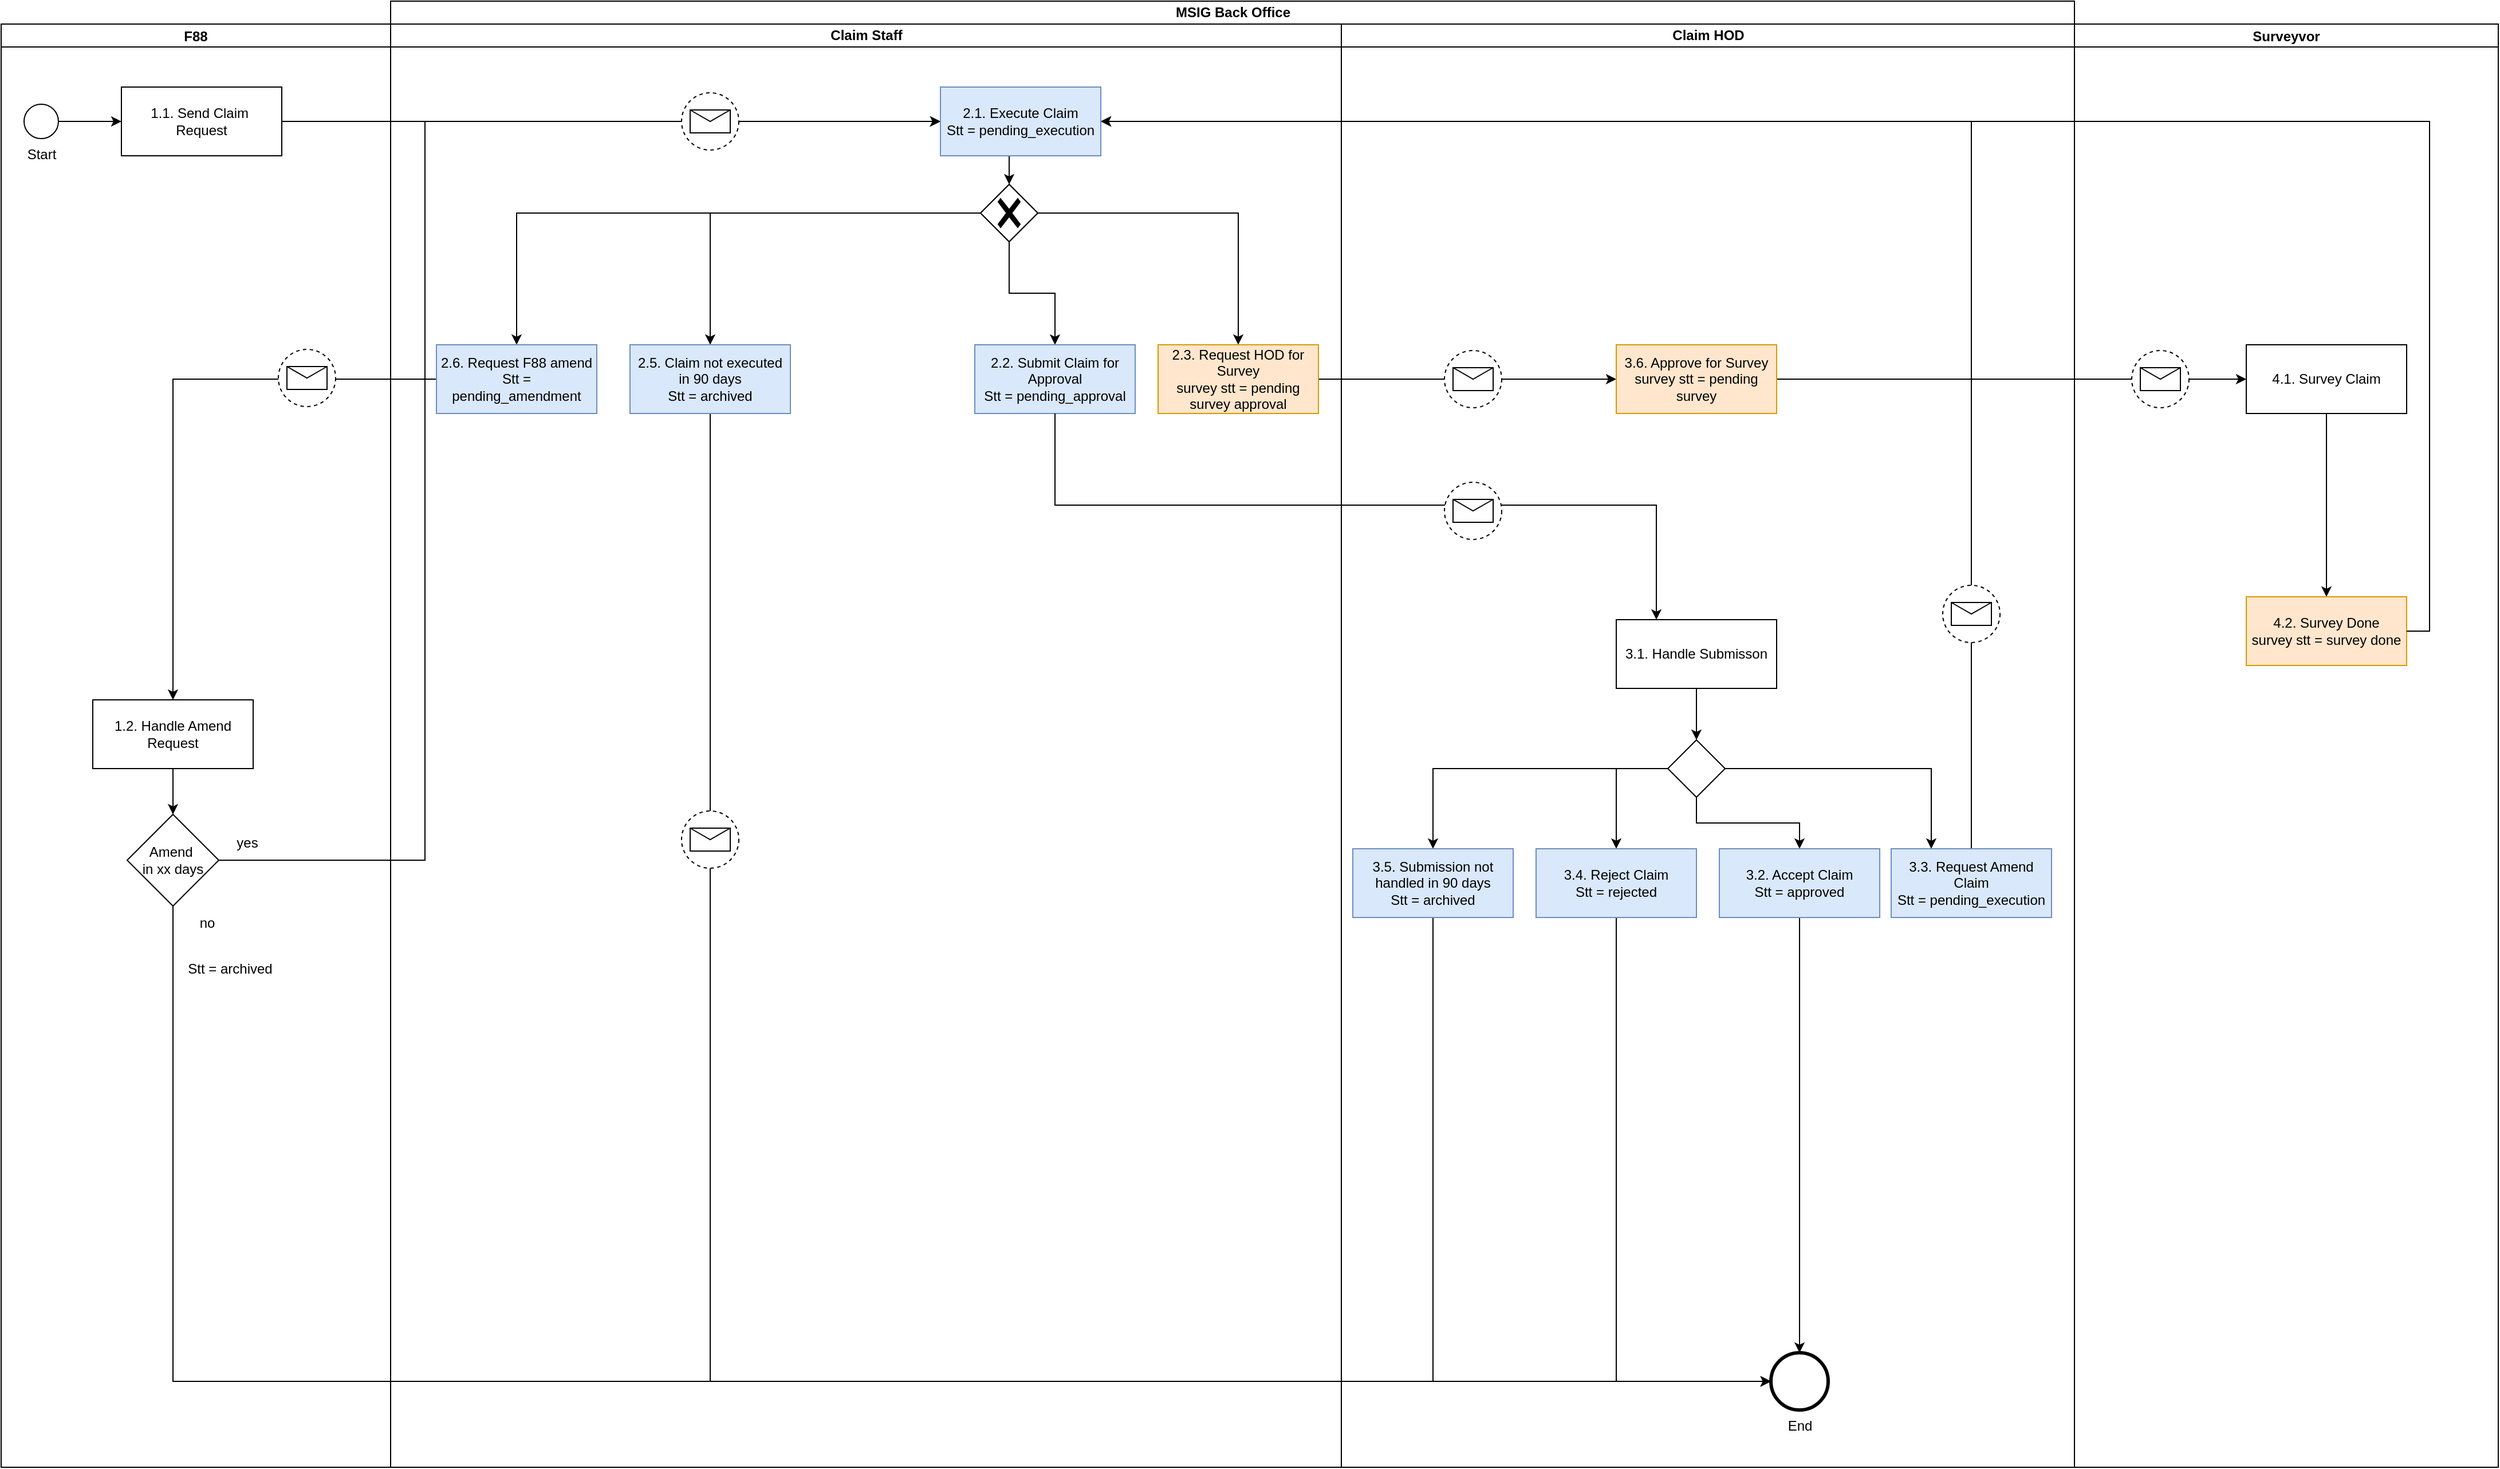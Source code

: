 <mxfile version="20.2.7" type="github">
  <diagram id="R6Ztq-pkOIHDjWPvj1B-" name="Page-1">
    <mxGraphModel dx="3157" dy="1287" grid="1" gridSize="10" guides="1" tooltips="1" connect="1" arrows="1" fold="1" page="1" pageScale="1" pageWidth="850" pageHeight="1100" math="0" shadow="0">
      <root>
        <mxCell id="0" />
        <mxCell id="1" parent="0" />
        <mxCell id="hxh1ybELKQ1JOoOZZdKr-49" style="edgeStyle=orthogonalEdgeStyle;rounded=0;orthogonalLoop=1;jettySize=auto;html=1;exitX=0;exitY=0.5;exitDx=0;exitDy=0;entryX=0.5;entryY=0;entryDx=0;entryDy=0;" parent="1" source="UT80NuvYPYnNm6YNi28m-108" target="UT80NuvYPYnNm6YNi28m-112" edge="1">
          <mxGeometry relative="1" as="geometry" />
        </mxCell>
        <mxCell id="UT80NuvYPYnNm6YNi28m-7" style="edgeStyle=orthogonalEdgeStyle;rounded=0;orthogonalLoop=1;jettySize=auto;html=1;exitX=1;exitY=0.5;exitDx=0;exitDy=0;entryX=0;entryY=0.5;entryDx=0;entryDy=0;" parent="1" source="UT80NuvYPYnNm6YNi28m-2" target="UT80NuvYPYnNm6YNi28m-6" edge="1">
          <mxGeometry relative="1" as="geometry" />
        </mxCell>
        <mxCell id="hxh1ybELKQ1JOoOZZdKr-23" style="edgeStyle=orthogonalEdgeStyle;rounded=0;orthogonalLoop=1;jettySize=auto;html=1;exitX=1;exitY=0.5;exitDx=0;exitDy=0;entryX=0;entryY=0.5;entryDx=0;entryDy=0;" parent="1" source="hxh1ybELKQ1JOoOZZdKr-21" target="UT80NuvYPYnNm6YNi28m-6" edge="1">
          <mxGeometry relative="1" as="geometry">
            <Array as="points">
              <mxPoint x="270" y="810" />
              <mxPoint x="270" y="165" />
            </Array>
          </mxGeometry>
        </mxCell>
        <mxCell id="hxh1ybELKQ1JOoOZZdKr-69" style="edgeStyle=orthogonalEdgeStyle;rounded=0;orthogonalLoop=1;jettySize=auto;html=1;exitX=1;exitY=0.5;exitDx=0;exitDy=0;entryX=0;entryY=0.5;entryDx=0;entryDy=0;" parent="1" source="UT80NuvYPYnNm6YNi28m-52" target="UT80NuvYPYnNm6YNi28m-73" edge="1">
          <mxGeometry relative="1" as="geometry" />
        </mxCell>
        <mxCell id="10-Q_BTeWXuV71ru6LAa-2" value="MSIG Back Office" style="swimlane;html=1;childLayout=stackLayout;resizeParent=1;resizeParentMax=0;startSize=20;" parent="1" vertex="1">
          <mxGeometry x="240" y="60" width="1470" height="1280" as="geometry">
            <mxRectangle x="240" y="60" width="70" height="30" as="alternateBounds" />
          </mxGeometry>
        </mxCell>
        <mxCell id="UT80NuvYPYnNm6YNi28m-56" style="edgeStyle=orthogonalEdgeStyle;rounded=0;orthogonalLoop=1;jettySize=auto;html=1;exitX=1;exitY=0.5;exitDx=0;exitDy=0;entryX=0;entryY=0.5;entryDx=0;entryDy=0;" parent="10-Q_BTeWXuV71ru6LAa-2" source="UT80NuvYPYnNm6YNi28m-26" target="UT80NuvYPYnNm6YNi28m-52" edge="1">
          <mxGeometry relative="1" as="geometry" />
        </mxCell>
        <mxCell id="hxh1ybELKQ1JOoOZZdKr-12" style="edgeStyle=orthogonalEdgeStyle;rounded=0;orthogonalLoop=1;jettySize=auto;html=1;exitX=0.5;exitY=0;exitDx=0;exitDy=0;entryX=1;entryY=0.5;entryDx=0;entryDy=0;" parent="10-Q_BTeWXuV71ru6LAa-2" source="hxh1ybELKQ1JOoOZZdKr-10" target="UT80NuvYPYnNm6YNi28m-6" edge="1">
          <mxGeometry relative="1" as="geometry" />
        </mxCell>
        <mxCell id="hxh1ybELKQ1JOoOZZdKr-79" style="edgeStyle=orthogonalEdgeStyle;rounded=0;orthogonalLoop=1;jettySize=auto;html=1;exitX=0.5;exitY=1;exitDx=0;exitDy=0;entryX=0;entryY=0.5;entryDx=0;entryDy=0;entryPerimeter=0;" parent="10-Q_BTeWXuV71ru6LAa-2" source="UT80NuvYPYnNm6YNi28m-10" target="10-Q_BTeWXuV71ru6LAa-34" edge="1">
          <mxGeometry relative="1" as="geometry" />
        </mxCell>
        <mxCell id="10-Q_BTeWXuV71ru6LAa-4" value="Claim Staff" style="swimlane;html=1;startSize=20;" parent="10-Q_BTeWXuV71ru6LAa-2" vertex="1">
          <mxGeometry y="20" width="830" height="1260" as="geometry" />
        </mxCell>
        <mxCell id="UT80NuvYPYnNm6YNi28m-9" style="edgeStyle=orthogonalEdgeStyle;rounded=0;orthogonalLoop=1;jettySize=auto;html=1;exitX=0.5;exitY=1;exitDx=0;exitDy=0;entryX=0.5;entryY=0;entryDx=0;entryDy=0;entryPerimeter=0;" parent="10-Q_BTeWXuV71ru6LAa-4" source="UT80NuvYPYnNm6YNi28m-6" target="UT80NuvYPYnNm6YNi28m-8" edge="1">
          <mxGeometry relative="1" as="geometry" />
        </mxCell>
        <mxCell id="UT80NuvYPYnNm6YNi28m-6" value="2.1. Execute Claim&lt;br&gt;Stt = pending_execution" style="rounded=0;whiteSpace=wrap;html=1;fillColor=#dae8fc;strokeColor=#6c8ebf;" parent="10-Q_BTeWXuV71ru6LAa-4" vertex="1">
          <mxGeometry x="480" y="55" width="140" height="60" as="geometry" />
        </mxCell>
        <mxCell id="UT80NuvYPYnNm6YNi28m-12" style="edgeStyle=orthogonalEdgeStyle;rounded=0;orthogonalLoop=1;jettySize=auto;html=1;exitX=0;exitY=0.5;exitDx=0;exitDy=0;exitPerimeter=0;entryX=0.5;entryY=0;entryDx=0;entryDy=0;" parent="10-Q_BTeWXuV71ru6LAa-4" source="UT80NuvYPYnNm6YNi28m-8" target="UT80NuvYPYnNm6YNi28m-10" edge="1">
          <mxGeometry relative="1" as="geometry" />
        </mxCell>
        <mxCell id="UT80NuvYPYnNm6YNi28m-27" style="edgeStyle=orthogonalEdgeStyle;rounded=0;orthogonalLoop=1;jettySize=auto;html=1;entryX=0.5;entryY=0;entryDx=0;entryDy=0;" parent="10-Q_BTeWXuV71ru6LAa-4" source="UT80NuvYPYnNm6YNi28m-8" target="UT80NuvYPYnNm6YNi28m-26" edge="1">
          <mxGeometry relative="1" as="geometry" />
        </mxCell>
        <mxCell id="hxh1ybELKQ1JOoOZZdKr-38" style="edgeStyle=orthogonalEdgeStyle;rounded=0;orthogonalLoop=1;jettySize=auto;html=1;exitX=0.5;exitY=1;exitDx=0;exitDy=0;exitPerimeter=0;entryX=0.5;entryY=0;entryDx=0;entryDy=0;" parent="10-Q_BTeWXuV71ru6LAa-4" source="UT80NuvYPYnNm6YNi28m-8" target="hxh1ybELKQ1JOoOZZdKr-37" edge="1">
          <mxGeometry relative="1" as="geometry" />
        </mxCell>
        <mxCell id="hxh1ybELKQ1JOoOZZdKr-40" style="edgeStyle=orthogonalEdgeStyle;rounded=0;orthogonalLoop=1;jettySize=auto;html=1;exitX=0;exitY=0.5;exitDx=0;exitDy=0;exitPerimeter=0;entryX=0.5;entryY=0;entryDx=0;entryDy=0;" parent="10-Q_BTeWXuV71ru6LAa-4" source="UT80NuvYPYnNm6YNi28m-8" target="UT80NuvYPYnNm6YNi28m-108" edge="1">
          <mxGeometry relative="1" as="geometry" />
        </mxCell>
        <mxCell id="UT80NuvYPYnNm6YNi28m-8" value="" style="points=[[0.25,0.25,0],[0.5,0,0],[0.75,0.25,0],[1,0.5,0],[0.75,0.75,0],[0.5,1,0],[0.25,0.75,0],[0,0.5,0]];shape=mxgraph.bpmn.gateway2;html=1;verticalLabelPosition=bottom;labelBackgroundColor=#ffffff;verticalAlign=top;align=center;perimeter=rhombusPerimeter;outlineConnect=0;outline=none;symbol=none;" parent="10-Q_BTeWXuV71ru6LAa-4" vertex="1">
          <mxGeometry x="515" y="140" width="50" height="50" as="geometry" />
        </mxCell>
        <mxCell id="UT80NuvYPYnNm6YNi28m-10" value="2.5. Claim not executed &lt;br&gt;in 90 days&lt;br&gt;Stt = archived" style="rounded=0;whiteSpace=wrap;html=1;fillColor=#dae8fc;strokeColor=#6c8ebf;" parent="10-Q_BTeWXuV71ru6LAa-4" vertex="1">
          <mxGeometry x="209" y="280" width="140" height="60" as="geometry" />
        </mxCell>
        <mxCell id="UT80NuvYPYnNm6YNi28m-26" value="2.3. Request HOD for Survey&lt;br&gt;survey stt = pending survey approval" style="rounded=0;whiteSpace=wrap;html=1;fillColor=#ffe6cc;strokeColor=#d79b00;" parent="10-Q_BTeWXuV71ru6LAa-4" vertex="1">
          <mxGeometry x="670" y="280" width="140" height="60" as="geometry" />
        </mxCell>
        <mxCell id="UT80NuvYPYnNm6YNi28m-108" value="2.6. Request F88 amend&lt;br&gt;Stt = pending_amendment" style="rounded=0;whiteSpace=wrap;html=1;fillColor=#dae8fc;strokeColor=#6c8ebf;" parent="10-Q_BTeWXuV71ru6LAa-4" vertex="1">
          <mxGeometry x="40" y="280" width="140" height="60" as="geometry" />
        </mxCell>
        <mxCell id="hxh1ybELKQ1JOoOZZdKr-37" value="2.2. Submit Claim for Approval&lt;br&gt;Stt = pending_approval" style="rounded=0;whiteSpace=wrap;html=1;fillColor=#dae8fc;strokeColor=#6c8ebf;" parent="10-Q_BTeWXuV71ru6LAa-4" vertex="1">
          <mxGeometry x="510" y="280" width="140" height="60" as="geometry" />
        </mxCell>
        <mxCell id="dUUaa1ImE56lwwFl0BsI-1" value="" style="points=[[0.145,0.145,0],[0.5,0,0],[0.855,0.145,0],[1,0.5,0],[0.855,0.855,0],[0.5,1,0],[0.145,0.855,0],[0,0.5,0]];shape=mxgraph.bpmn.event;html=1;verticalLabelPosition=bottom;labelBackgroundColor=#ffffff;verticalAlign=top;align=center;perimeter=ellipsePerimeter;outlineConnect=0;aspect=fixed;outline=eventNonint;symbol=message;" parent="10-Q_BTeWXuV71ru6LAa-4" vertex="1">
          <mxGeometry x="254" y="60" width="50" height="50" as="geometry" />
        </mxCell>
        <mxCell id="dUUaa1ImE56lwwFl0BsI-22" value="" style="points=[[0.145,0.145,0],[0.5,0,0],[0.855,0.145,0],[1,0.5,0],[0.855,0.855,0],[0.5,1,0],[0.145,0.855,0],[0,0.5,0]];shape=mxgraph.bpmn.event;html=1;verticalLabelPosition=bottom;labelBackgroundColor=#ffffff;verticalAlign=top;align=center;perimeter=ellipsePerimeter;outlineConnect=0;aspect=fixed;outline=eventNonint;symbol=message;" parent="10-Q_BTeWXuV71ru6LAa-4" vertex="1">
          <mxGeometry x="254" y="687" width="50" height="50" as="geometry" />
        </mxCell>
        <mxCell id="e_VgdbAGUETBmvrRupgY-1" value="" style="points=[[0.25,0.25,0],[0.5,0,0],[0.75,0.25,0],[1,0.5,0],[0.75,0.75,0],[0.5,1,0],[0.25,0.75,0],[0,0.5,0]];shape=mxgraph.bpmn.gateway2;html=1;verticalLabelPosition=bottom;labelBackgroundColor=#ffffff;verticalAlign=top;align=center;perimeter=rhombusPerimeter;outlineConnect=0;outline=none;symbol=none;gwType=exclusive;" vertex="1" parent="10-Q_BTeWXuV71ru6LAa-4">
          <mxGeometry x="515" y="140" width="50" height="50" as="geometry" />
        </mxCell>
        <mxCell id="dUUaa1ImE56lwwFl0BsI-10" style="edgeStyle=orthogonalEdgeStyle;rounded=0;orthogonalLoop=1;jettySize=auto;html=1;exitX=0.5;exitY=1;exitDx=0;exitDy=0;entryX=0.25;entryY=0;entryDx=0;entryDy=0;" parent="10-Q_BTeWXuV71ru6LAa-2" source="hxh1ybELKQ1JOoOZZdKr-37" target="UT80NuvYPYnNm6YNi28m-83" edge="1">
          <mxGeometry relative="1" as="geometry">
            <Array as="points">
              <mxPoint x="580" y="440" />
              <mxPoint x="1105" y="440" />
            </Array>
          </mxGeometry>
        </mxCell>
        <mxCell id="10-Q_BTeWXuV71ru6LAa-5" value="Claim HOD" style="swimlane;html=1;startSize=20;gradientColor=none;" parent="10-Q_BTeWXuV71ru6LAa-2" vertex="1">
          <mxGeometry x="830" y="20" width="640" height="1260" as="geometry">
            <mxRectangle x="240" y="20" width="40" height="460" as="alternateBounds" />
          </mxGeometry>
        </mxCell>
        <mxCell id="UT80NuvYPYnNm6YNi28m-52" value="3.6. Approve for Survey&lt;br&gt;survey stt = pending survey" style="rounded=0;whiteSpace=wrap;html=1;fillColor=#ffe6cc;strokeColor=#d79b00;" parent="10-Q_BTeWXuV71ru6LAa-5" vertex="1">
          <mxGeometry x="240" y="280" width="140" height="60" as="geometry" />
        </mxCell>
        <mxCell id="UT80NuvYPYnNm6YNi28m-86" style="edgeStyle=orthogonalEdgeStyle;rounded=0;orthogonalLoop=1;jettySize=auto;html=1;exitX=0.5;exitY=1;exitDx=0;exitDy=0;entryX=0.5;entryY=0;entryDx=0;entryDy=0;entryPerimeter=0;" parent="10-Q_BTeWXuV71ru6LAa-5" source="UT80NuvYPYnNm6YNi28m-83" target="UT80NuvYPYnNm6YNi28m-85" edge="1">
          <mxGeometry relative="1" as="geometry" />
        </mxCell>
        <mxCell id="UT80NuvYPYnNm6YNi28m-83" value="3.1. Handle Submisson" style="rounded=0;whiteSpace=wrap;html=1;" parent="10-Q_BTeWXuV71ru6LAa-5" vertex="1">
          <mxGeometry x="240" y="520" width="140" height="60" as="geometry" />
        </mxCell>
        <mxCell id="UT80NuvYPYnNm6YNi28m-89" style="edgeStyle=orthogonalEdgeStyle;rounded=0;orthogonalLoop=1;jettySize=auto;html=1;exitX=0;exitY=0.5;exitDx=0;exitDy=0;exitPerimeter=0;entryX=0.5;entryY=0;entryDx=0;entryDy=0;" parent="10-Q_BTeWXuV71ru6LAa-5" source="UT80NuvYPYnNm6YNi28m-85" target="UT80NuvYPYnNm6YNi28m-88" edge="1">
          <mxGeometry relative="1" as="geometry" />
        </mxCell>
        <mxCell id="UT80NuvYPYnNm6YNi28m-95" style="edgeStyle=orthogonalEdgeStyle;rounded=0;orthogonalLoop=1;jettySize=auto;html=1;exitX=0.5;exitY=1;exitDx=0;exitDy=0;exitPerimeter=0;" parent="10-Q_BTeWXuV71ru6LAa-5" source="UT80NuvYPYnNm6YNi28m-85" target="UT80NuvYPYnNm6YNi28m-94" edge="1">
          <mxGeometry relative="1" as="geometry" />
        </mxCell>
        <mxCell id="hxh1ybELKQ1JOoOZZdKr-11" style="edgeStyle=orthogonalEdgeStyle;rounded=0;orthogonalLoop=1;jettySize=auto;html=1;exitX=1;exitY=0.5;exitDx=0;exitDy=0;exitPerimeter=0;entryX=0.25;entryY=0;entryDx=0;entryDy=0;" parent="10-Q_BTeWXuV71ru6LAa-5" source="UT80NuvYPYnNm6YNi28m-85" target="hxh1ybELKQ1JOoOZZdKr-10" edge="1">
          <mxGeometry relative="1" as="geometry" />
        </mxCell>
        <mxCell id="hxh1ybELKQ1JOoOZZdKr-59" style="edgeStyle=orthogonalEdgeStyle;rounded=0;orthogonalLoop=1;jettySize=auto;html=1;exitX=0;exitY=0.5;exitDx=0;exitDy=0;exitPerimeter=0;entryX=0.5;entryY=0;entryDx=0;entryDy=0;" parent="10-Q_BTeWXuV71ru6LAa-5" source="UT80NuvYPYnNm6YNi28m-85" target="UT80NuvYPYnNm6YNi28m-100" edge="1">
          <mxGeometry relative="1" as="geometry" />
        </mxCell>
        <mxCell id="UT80NuvYPYnNm6YNi28m-85" value="" style="points=[[0.25,0.25,0],[0.5,0,0],[0.75,0.25,0],[1,0.5,0],[0.75,0.75,0],[0.5,1,0],[0.25,0.75,0],[0,0.5,0]];shape=mxgraph.bpmn.gateway2;html=1;verticalLabelPosition=bottom;labelBackgroundColor=#ffffff;verticalAlign=top;align=center;perimeter=rhombusPerimeter;outlineConnect=0;outline=none;symbol=none;" parent="10-Q_BTeWXuV71ru6LAa-5" vertex="1">
          <mxGeometry x="285" y="625" width="50" height="50" as="geometry" />
        </mxCell>
        <mxCell id="hxh1ybELKQ1JOoOZZdKr-76" style="edgeStyle=orthogonalEdgeStyle;rounded=0;orthogonalLoop=1;jettySize=auto;html=1;exitX=0.5;exitY=1;exitDx=0;exitDy=0;entryX=0;entryY=0.5;entryDx=0;entryDy=0;entryPerimeter=0;" parent="10-Q_BTeWXuV71ru6LAa-5" source="UT80NuvYPYnNm6YNi28m-88" target="10-Q_BTeWXuV71ru6LAa-34" edge="1">
          <mxGeometry relative="1" as="geometry" />
        </mxCell>
        <mxCell id="UT80NuvYPYnNm6YNi28m-88" value="3.5. Submission not handled in 90 days&lt;br&gt;Stt = archived" style="rounded=0;whiteSpace=wrap;html=1;fillColor=#dae8fc;strokeColor=#6c8ebf;" parent="10-Q_BTeWXuV71ru6LAa-5" vertex="1">
          <mxGeometry x="10" y="720" width="140" height="60" as="geometry" />
        </mxCell>
        <mxCell id="hxh1ybELKQ1JOoOZZdKr-73" style="edgeStyle=orthogonalEdgeStyle;rounded=0;orthogonalLoop=1;jettySize=auto;html=1;exitX=0.5;exitY=1;exitDx=0;exitDy=0;" parent="10-Q_BTeWXuV71ru6LAa-5" source="UT80NuvYPYnNm6YNi28m-94" target="10-Q_BTeWXuV71ru6LAa-34" edge="1">
          <mxGeometry relative="1" as="geometry" />
        </mxCell>
        <mxCell id="UT80NuvYPYnNm6YNi28m-94" value="3.2. Accept Claim&lt;br&gt;Stt = approved" style="rounded=0;whiteSpace=wrap;html=1;fillColor=#dae8fc;strokeColor=#6c8ebf;" parent="10-Q_BTeWXuV71ru6LAa-5" vertex="1">
          <mxGeometry x="330" y="720" width="140" height="60" as="geometry" />
        </mxCell>
        <mxCell id="hxh1ybELKQ1JOoOZZdKr-74" style="edgeStyle=orthogonalEdgeStyle;rounded=0;orthogonalLoop=1;jettySize=auto;html=1;exitX=0.5;exitY=1;exitDx=0;exitDy=0;entryX=0;entryY=0.5;entryDx=0;entryDy=0;entryPerimeter=0;" parent="10-Q_BTeWXuV71ru6LAa-5" source="UT80NuvYPYnNm6YNi28m-100" target="10-Q_BTeWXuV71ru6LAa-34" edge="1">
          <mxGeometry relative="1" as="geometry" />
        </mxCell>
        <mxCell id="UT80NuvYPYnNm6YNi28m-100" value="3.4. Reject Claim&lt;br&gt;Stt = rejected" style="rounded=0;whiteSpace=wrap;html=1;fillColor=#dae8fc;strokeColor=#6c8ebf;" parent="10-Q_BTeWXuV71ru6LAa-5" vertex="1">
          <mxGeometry x="170" y="720" width="140" height="60" as="geometry" />
        </mxCell>
        <mxCell id="hxh1ybELKQ1JOoOZZdKr-10" value="3.3. Request Amend&lt;br&gt;Claim&lt;br&gt;Stt = pending_execution" style="rounded=0;whiteSpace=wrap;html=1;fillColor=#dae8fc;strokeColor=#6c8ebf;" parent="10-Q_BTeWXuV71ru6LAa-5" vertex="1">
          <mxGeometry x="480" y="720" width="140" height="60" as="geometry" />
        </mxCell>
        <mxCell id="10-Q_BTeWXuV71ru6LAa-34" value="End" style="points=[[0.145,0.145,0],[0.5,0,0],[0.855,0.145,0],[1,0.5,0],[0.855,0.855,0],[0.5,1,0],[0.145,0.855,0],[0,0.5,0]];shape=mxgraph.bpmn.event;html=1;verticalLabelPosition=bottom;labelBackgroundColor=#ffffff;verticalAlign=top;align=center;perimeter=ellipsePerimeter;outlineConnect=0;aspect=fixed;outline=end;symbol=terminate2;" parent="10-Q_BTeWXuV71ru6LAa-5" vertex="1">
          <mxGeometry x="375" y="1160" width="50" height="50" as="geometry" />
        </mxCell>
        <mxCell id="hxh1ybELKQ1JOoOZZdKr-61" value="" style="points=[[0.145,0.145,0],[0.5,0,0],[0.855,0.145,0],[1,0.5,0],[0.855,0.855,0],[0.5,1,0],[0.145,0.855,0],[0,0.5,0]];shape=mxgraph.bpmn.event;html=1;verticalLabelPosition=bottom;labelBackgroundColor=#ffffff;verticalAlign=top;align=center;perimeter=ellipsePerimeter;outlineConnect=0;aspect=fixed;outline=eventNonint;symbol=message;" parent="10-Q_BTeWXuV71ru6LAa-5" vertex="1">
          <mxGeometry x="90" y="285" width="50" height="50" as="geometry" />
        </mxCell>
        <mxCell id="hxh1ybELKQ1JOoOZZdKr-67" value="" style="points=[[0.145,0.145,0],[0.5,0,0],[0.855,0.145,0],[1,0.5,0],[0.855,0.855,0],[0.5,1,0],[0.145,0.855,0],[0,0.5,0]];shape=mxgraph.bpmn.event;html=1;verticalLabelPosition=bottom;labelBackgroundColor=#ffffff;verticalAlign=top;align=center;perimeter=ellipsePerimeter;outlineConnect=0;aspect=fixed;outline=eventNonint;symbol=message;" parent="10-Q_BTeWXuV71ru6LAa-5" vertex="1">
          <mxGeometry x="525" y="490" width="50" height="50" as="geometry" />
        </mxCell>
        <mxCell id="dUUaa1ImE56lwwFl0BsI-14" value="" style="points=[[0.145,0.145,0],[0.5,0,0],[0.855,0.145,0],[1,0.5,0],[0.855,0.855,0],[0.5,1,0],[0.145,0.855,0],[0,0.5,0]];shape=mxgraph.bpmn.event;html=1;verticalLabelPosition=bottom;labelBackgroundColor=#ffffff;verticalAlign=top;align=center;perimeter=ellipsePerimeter;outlineConnect=0;aspect=fixed;outline=eventNonint;symbol=message;" parent="10-Q_BTeWXuV71ru6LAa-5" vertex="1">
          <mxGeometry x="90" y="400" width="50" height="50" as="geometry" />
        </mxCell>
        <mxCell id="10-Q_BTeWXuV71ru6LAa-8" value="F88" style="swimlane;startSize=20;" parent="1" vertex="1">
          <mxGeometry x="-100" y="80" width="340" height="1260" as="geometry" />
        </mxCell>
        <mxCell id="UT80NuvYPYnNm6YNi28m-3" style="edgeStyle=orthogonalEdgeStyle;rounded=0;orthogonalLoop=1;jettySize=auto;html=1;exitX=1;exitY=0.5;exitDx=0;exitDy=0;exitPerimeter=0;entryX=0;entryY=0.5;entryDx=0;entryDy=0;" parent="10-Q_BTeWXuV71ru6LAa-8" source="UT80NuvYPYnNm6YNi28m-1" target="UT80NuvYPYnNm6YNi28m-2" edge="1">
          <mxGeometry relative="1" as="geometry" />
        </mxCell>
        <mxCell id="UT80NuvYPYnNm6YNi28m-1" value="Start" style="points=[[0.145,0.145,0],[0.5,0,0],[0.855,0.145,0],[1,0.5,0],[0.855,0.855,0],[0.5,1,0],[0.145,0.855,0],[0,0.5,0]];shape=mxgraph.bpmn.event;html=1;verticalLabelPosition=bottom;labelBackgroundColor=#ffffff;verticalAlign=top;align=center;perimeter=ellipsePerimeter;outlineConnect=0;aspect=fixed;outline=standard;symbol=general;" parent="10-Q_BTeWXuV71ru6LAa-8" vertex="1">
          <mxGeometry x="20" y="70" width="30" height="30" as="geometry" />
        </mxCell>
        <mxCell id="UT80NuvYPYnNm6YNi28m-2" value="1.1. Send Claim&amp;nbsp;&lt;br&gt;Request" style="rounded=0;whiteSpace=wrap;html=1;" parent="10-Q_BTeWXuV71ru6LAa-8" vertex="1">
          <mxGeometry x="105" y="55" width="140" height="60" as="geometry" />
        </mxCell>
        <mxCell id="hxh1ybELKQ1JOoOZZdKr-22" style="edgeStyle=orthogonalEdgeStyle;rounded=0;orthogonalLoop=1;jettySize=auto;html=1;exitX=0.5;exitY=1;exitDx=0;exitDy=0;entryX=0.5;entryY=0;entryDx=0;entryDy=0;" parent="10-Q_BTeWXuV71ru6LAa-8" source="UT80NuvYPYnNm6YNi28m-112" target="hxh1ybELKQ1JOoOZZdKr-21" edge="1">
          <mxGeometry relative="1" as="geometry" />
        </mxCell>
        <mxCell id="UT80NuvYPYnNm6YNi28m-112" value="1.2. Handle Amend Request" style="rounded=0;whiteSpace=wrap;html=1;" parent="10-Q_BTeWXuV71ru6LAa-8" vertex="1">
          <mxGeometry x="80" y="590" width="140" height="60" as="geometry" />
        </mxCell>
        <mxCell id="hxh1ybELKQ1JOoOZZdKr-21" value="Amend&amp;nbsp;&lt;br&gt;in xx days" style="rhombus;whiteSpace=wrap;html=1;" parent="10-Q_BTeWXuV71ru6LAa-8" vertex="1">
          <mxGeometry x="110" y="690" width="80" height="80" as="geometry" />
        </mxCell>
        <mxCell id="hxh1ybELKQ1JOoOZZdKr-26" value="yes" style="text;html=1;strokeColor=none;fillColor=none;align=center;verticalAlign=middle;whiteSpace=wrap;rounded=0;" parent="10-Q_BTeWXuV71ru6LAa-8" vertex="1">
          <mxGeometry x="185" y="700" width="60" height="30" as="geometry" />
        </mxCell>
        <mxCell id="hxh1ybELKQ1JOoOZZdKr-27" value="no" style="text;html=1;strokeColor=none;fillColor=none;align=center;verticalAlign=middle;whiteSpace=wrap;rounded=0;" parent="10-Q_BTeWXuV71ru6LAa-8" vertex="1">
          <mxGeometry x="150" y="770" width="60" height="30" as="geometry" />
        </mxCell>
        <mxCell id="hxh1ybELKQ1JOoOZZdKr-31" value="Stt = archived" style="text;html=1;strokeColor=none;fillColor=none;align=center;verticalAlign=middle;whiteSpace=wrap;rounded=0;" parent="10-Q_BTeWXuV71ru6LAa-8" vertex="1">
          <mxGeometry x="160" y="810" width="80" height="30" as="geometry" />
        </mxCell>
        <mxCell id="dUUaa1ImE56lwwFl0BsI-21" value="" style="points=[[0.145,0.145,0],[0.5,0,0],[0.855,0.145,0],[1,0.5,0],[0.855,0.855,0],[0.5,1,0],[0.145,0.855,0],[0,0.5,0]];shape=mxgraph.bpmn.event;html=1;verticalLabelPosition=bottom;labelBackgroundColor=#ffffff;verticalAlign=top;align=center;perimeter=ellipsePerimeter;outlineConnect=0;aspect=fixed;outline=eventNonint;symbol=message;" parent="10-Q_BTeWXuV71ru6LAa-8" vertex="1">
          <mxGeometry x="242" y="284" width="50" height="50" as="geometry" />
        </mxCell>
        <mxCell id="UT80NuvYPYnNm6YNi28m-22" value="Surveyvor" style="swimlane;startSize=20;" parent="1" vertex="1">
          <mxGeometry x="1710" y="80" width="370" height="1260" as="geometry" />
        </mxCell>
        <mxCell id="UT80NuvYPYnNm6YNi28m-80" style="edgeStyle=orthogonalEdgeStyle;rounded=0;orthogonalLoop=1;jettySize=auto;html=1;exitX=0.5;exitY=1;exitDx=0;exitDy=0;entryX=0.5;entryY=0;entryDx=0;entryDy=0;" parent="UT80NuvYPYnNm6YNi28m-22" source="UT80NuvYPYnNm6YNi28m-73" target="UT80NuvYPYnNm6YNi28m-79" edge="1">
          <mxGeometry relative="1" as="geometry" />
        </mxCell>
        <mxCell id="UT80NuvYPYnNm6YNi28m-73" value="4.1. Survey Claim" style="rounded=0;whiteSpace=wrap;html=1;" parent="UT80NuvYPYnNm6YNi28m-22" vertex="1">
          <mxGeometry x="150" y="280" width="140" height="60" as="geometry" />
        </mxCell>
        <mxCell id="UT80NuvYPYnNm6YNi28m-79" value="4.2. Survey Done&lt;br&gt;survey stt = survey done" style="rounded=0;whiteSpace=wrap;html=1;fillColor=#ffe6cc;strokeColor=#d79b00;" parent="UT80NuvYPYnNm6YNi28m-22" vertex="1">
          <mxGeometry x="150" y="500" width="140" height="60" as="geometry" />
        </mxCell>
        <mxCell id="hxh1ybELKQ1JOoOZZdKr-60" style="edgeStyle=orthogonalEdgeStyle;rounded=0;orthogonalLoop=1;jettySize=auto;html=1;exitX=0.5;exitY=1;exitDx=0;exitDy=0;" parent="UT80NuvYPYnNm6YNi28m-22" source="UT80NuvYPYnNm6YNi28m-79" target="UT80NuvYPYnNm6YNi28m-79" edge="1">
          <mxGeometry relative="1" as="geometry" />
        </mxCell>
        <mxCell id="hxh1ybELKQ1JOoOZZdKr-72" value="" style="points=[[0.145,0.145,0],[0.5,0,0],[0.855,0.145,0],[1,0.5,0],[0.855,0.855,0],[0.5,1,0],[0.145,0.855,0],[0,0.5,0]];shape=mxgraph.bpmn.event;html=1;verticalLabelPosition=bottom;labelBackgroundColor=#ffffff;verticalAlign=top;align=center;perimeter=ellipsePerimeter;outlineConnect=0;aspect=fixed;outline=eventNonint;symbol=message;" parent="UT80NuvYPYnNm6YNi28m-22" vertex="1">
          <mxGeometry x="50" y="285" width="50" height="50" as="geometry" />
        </mxCell>
        <mxCell id="hxh1ybELKQ1JOoOZZdKr-29" style="edgeStyle=orthogonalEdgeStyle;rounded=0;orthogonalLoop=1;jettySize=auto;html=1;exitX=0.5;exitY=1;exitDx=0;exitDy=0;entryX=0;entryY=0.5;entryDx=0;entryDy=0;entryPerimeter=0;" parent="1" source="hxh1ybELKQ1JOoOZZdKr-21" target="10-Q_BTeWXuV71ru6LAa-34" edge="1">
          <mxGeometry relative="1" as="geometry" />
        </mxCell>
        <mxCell id="hxh1ybELKQ1JOoOZZdKr-78" style="edgeStyle=orthogonalEdgeStyle;rounded=0;orthogonalLoop=1;jettySize=auto;html=1;exitX=1;exitY=0.5;exitDx=0;exitDy=0;entryX=1;entryY=0.5;entryDx=0;entryDy=0;" parent="1" source="UT80NuvYPYnNm6YNi28m-79" target="UT80NuvYPYnNm6YNi28m-6" edge="1">
          <mxGeometry relative="1" as="geometry" />
        </mxCell>
      </root>
    </mxGraphModel>
  </diagram>
</mxfile>
